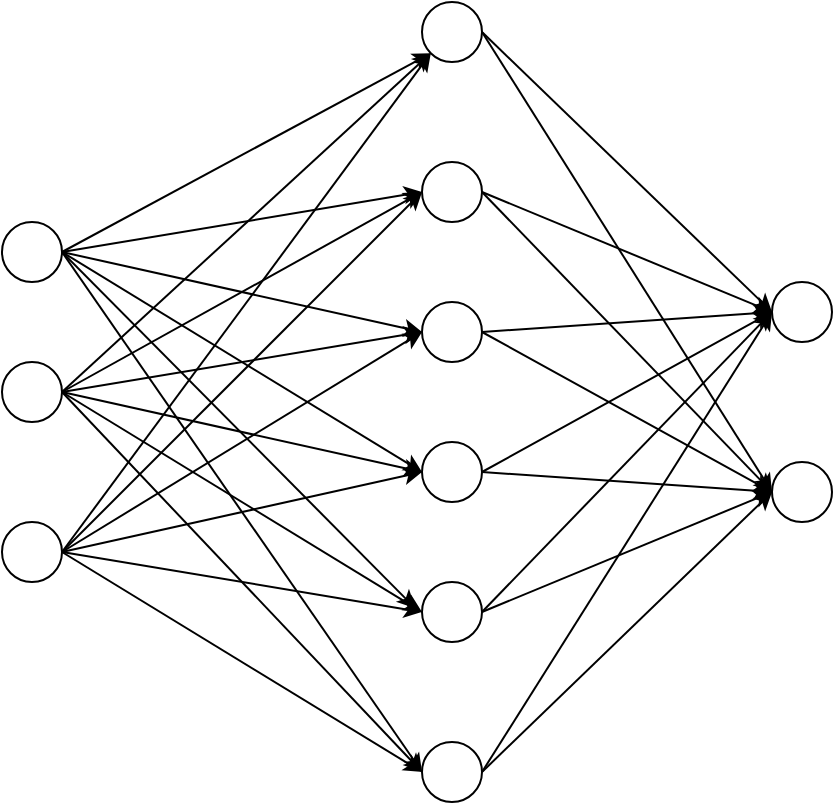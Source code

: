 <mxfile version="26.0.4">
  <diagram name="Page-1" id="X04Mw3Gw8nxOII69zzvJ">
    <mxGraphModel dx="1034" dy="511" grid="1" gridSize="10" guides="1" tooltips="1" connect="1" arrows="1" fold="1" page="1" pageScale="1" pageWidth="850" pageHeight="1100" math="0" shadow="0">
      <root>
        <mxCell id="0" />
        <mxCell id="1" parent="0" />
        <mxCell id="LGlkHWS4qKsqTmbDjTO9-1" value="" style="ellipse;whiteSpace=wrap;html=1;aspect=fixed;" parent="1" vertex="1">
          <mxGeometry x="40" y="380" width="30" height="30" as="geometry" />
        </mxCell>
        <mxCell id="LGlkHWS4qKsqTmbDjTO9-2" value="" style="ellipse;whiteSpace=wrap;html=1;aspect=fixed;" parent="1" vertex="1">
          <mxGeometry x="40" y="230" width="30" height="30" as="geometry" />
        </mxCell>
        <mxCell id="LGlkHWS4qKsqTmbDjTO9-3" value="" style="ellipse;whiteSpace=wrap;html=1;aspect=fixed;" parent="1" vertex="1">
          <mxGeometry x="40" y="300" width="30" height="30" as="geometry" />
        </mxCell>
        <mxCell id="LGlkHWS4qKsqTmbDjTO9-4" value="" style="ellipse;whiteSpace=wrap;html=1;aspect=fixed;" parent="1" vertex="1">
          <mxGeometry x="250" y="490" width="30" height="30" as="geometry" />
        </mxCell>
        <mxCell id="LGlkHWS4qKsqTmbDjTO9-6" value="" style="ellipse;whiteSpace=wrap;html=1;aspect=fixed;" parent="1" vertex="1">
          <mxGeometry x="250" y="120" width="30" height="30" as="geometry" />
        </mxCell>
        <mxCell id="LGlkHWS4qKsqTmbDjTO9-7" value="" style="ellipse;whiteSpace=wrap;html=1;aspect=fixed;" parent="1" vertex="1">
          <mxGeometry x="250" y="200" width="30" height="30" as="geometry" />
        </mxCell>
        <mxCell id="LGlkHWS4qKsqTmbDjTO9-8" value="" style="ellipse;whiteSpace=wrap;html=1;aspect=fixed;" parent="1" vertex="1">
          <mxGeometry x="250" y="270" width="30" height="30" as="geometry" />
        </mxCell>
        <mxCell id="LGlkHWS4qKsqTmbDjTO9-9" value="" style="ellipse;whiteSpace=wrap;html=1;aspect=fixed;" parent="1" vertex="1">
          <mxGeometry x="250" y="340" width="30" height="30" as="geometry" />
        </mxCell>
        <mxCell id="LGlkHWS4qKsqTmbDjTO9-10" value="" style="ellipse;whiteSpace=wrap;html=1;aspect=fixed;" parent="1" vertex="1">
          <mxGeometry x="250" y="410" width="30" height="30" as="geometry" />
        </mxCell>
        <mxCell id="LGlkHWS4qKsqTmbDjTO9-13" value="" style="ellipse;whiteSpace=wrap;html=1;aspect=fixed;" parent="1" vertex="1">
          <mxGeometry x="425" y="350" width="30" height="30" as="geometry" />
        </mxCell>
        <mxCell id="LGlkHWS4qKsqTmbDjTO9-14" value="" style="ellipse;whiteSpace=wrap;html=1;aspect=fixed;" parent="1" vertex="1">
          <mxGeometry x="425" y="260" width="30" height="30" as="geometry" />
        </mxCell>
        <mxCell id="LGlkHWS4qKsqTmbDjTO9-15" value="" style="endArrow=classic;html=1;rounded=0;exitX=1;exitY=0.5;exitDx=0;exitDy=0;entryX=0;entryY=1;entryDx=0;entryDy=0;" parent="1" source="LGlkHWS4qKsqTmbDjTO9-2" target="LGlkHWS4qKsqTmbDjTO9-6" edge="1">
          <mxGeometry width="50" height="50" relative="1" as="geometry">
            <mxPoint x="310" y="420" as="sourcePoint" />
            <mxPoint x="360" y="370" as="targetPoint" />
          </mxGeometry>
        </mxCell>
        <mxCell id="LGlkHWS4qKsqTmbDjTO9-16" value="" style="endArrow=classic;html=1;rounded=0;exitX=1;exitY=0.5;exitDx=0;exitDy=0;entryX=0;entryY=1;entryDx=0;entryDy=0;" parent="1" source="LGlkHWS4qKsqTmbDjTO9-1" target="LGlkHWS4qKsqTmbDjTO9-6" edge="1">
          <mxGeometry width="50" height="50" relative="1" as="geometry">
            <mxPoint x="120" y="265" as="sourcePoint" />
            <mxPoint x="264" y="156" as="targetPoint" />
          </mxGeometry>
        </mxCell>
        <mxCell id="LGlkHWS4qKsqTmbDjTO9-17" value="" style="endArrow=classic;html=1;rounded=0;exitX=1;exitY=0.5;exitDx=0;exitDy=0;entryX=0;entryY=1;entryDx=0;entryDy=0;" parent="1" source="LGlkHWS4qKsqTmbDjTO9-3" target="LGlkHWS4qKsqTmbDjTO9-6" edge="1">
          <mxGeometry width="50" height="50" relative="1" as="geometry">
            <mxPoint x="130" y="275" as="sourcePoint" />
            <mxPoint x="250" y="150" as="targetPoint" />
          </mxGeometry>
        </mxCell>
        <mxCell id="LGlkHWS4qKsqTmbDjTO9-18" value="" style="endArrow=classic;html=1;rounded=0;exitX=1;exitY=0.5;exitDx=0;exitDy=0;entryX=0;entryY=0.5;entryDx=0;entryDy=0;" parent="1" source="LGlkHWS4qKsqTmbDjTO9-2" target="LGlkHWS4qKsqTmbDjTO9-7" edge="1">
          <mxGeometry width="50" height="50" relative="1" as="geometry">
            <mxPoint x="120" y="395" as="sourcePoint" />
            <mxPoint x="264" y="156" as="targetPoint" />
          </mxGeometry>
        </mxCell>
        <mxCell id="LGlkHWS4qKsqTmbDjTO9-19" value="" style="endArrow=classic;html=1;rounded=0;exitX=1;exitY=0.5;exitDx=0;exitDy=0;entryX=0;entryY=0.5;entryDx=0;entryDy=0;" parent="1" source="LGlkHWS4qKsqTmbDjTO9-3" target="LGlkHWS4qKsqTmbDjTO9-7" edge="1">
          <mxGeometry width="50" height="50" relative="1" as="geometry">
            <mxPoint x="120" y="265" as="sourcePoint" />
            <mxPoint x="260" y="225" as="targetPoint" />
          </mxGeometry>
        </mxCell>
        <mxCell id="LGlkHWS4qKsqTmbDjTO9-20" value="" style="endArrow=classic;html=1;rounded=0;exitX=1;exitY=0.5;exitDx=0;exitDy=0;entryX=0;entryY=0.5;entryDx=0;entryDy=0;" parent="1" source="LGlkHWS4qKsqTmbDjTO9-1" target="LGlkHWS4qKsqTmbDjTO9-7" edge="1">
          <mxGeometry width="50" height="50" relative="1" as="geometry">
            <mxPoint x="120" y="325" as="sourcePoint" />
            <mxPoint x="257" y="230" as="targetPoint" />
          </mxGeometry>
        </mxCell>
        <mxCell id="LGlkHWS4qKsqTmbDjTO9-21" value="" style="endArrow=classic;html=1;rounded=0;exitX=1;exitY=0.5;exitDx=0;exitDy=0;entryX=0;entryY=0.5;entryDx=0;entryDy=0;" parent="1" source="LGlkHWS4qKsqTmbDjTO9-1" target="LGlkHWS4qKsqTmbDjTO9-8" edge="1">
          <mxGeometry width="50" height="50" relative="1" as="geometry">
            <mxPoint x="120" y="395" as="sourcePoint" />
            <mxPoint x="260" y="225" as="targetPoint" />
          </mxGeometry>
        </mxCell>
        <mxCell id="LGlkHWS4qKsqTmbDjTO9-22" value="" style="endArrow=classic;html=1;rounded=0;exitX=1;exitY=0.5;exitDx=0;exitDy=0;entryX=0;entryY=0.5;entryDx=0;entryDy=0;" parent="1" source="LGlkHWS4qKsqTmbDjTO9-2" target="LGlkHWS4qKsqTmbDjTO9-8" edge="1">
          <mxGeometry width="50" height="50" relative="1" as="geometry">
            <mxPoint x="120" y="395" as="sourcePoint" />
            <mxPoint x="260" y="295" as="targetPoint" />
          </mxGeometry>
        </mxCell>
        <mxCell id="LGlkHWS4qKsqTmbDjTO9-23" value="" style="endArrow=classic;html=1;rounded=0;exitX=1;exitY=0.5;exitDx=0;exitDy=0;entryX=0;entryY=0.5;entryDx=0;entryDy=0;" parent="1" source="LGlkHWS4qKsqTmbDjTO9-3" target="LGlkHWS4qKsqTmbDjTO9-8" edge="1">
          <mxGeometry width="50" height="50" relative="1" as="geometry">
            <mxPoint x="120" y="265" as="sourcePoint" />
            <mxPoint x="260" y="295" as="targetPoint" />
          </mxGeometry>
        </mxCell>
        <mxCell id="LGlkHWS4qKsqTmbDjTO9-24" value="" style="endArrow=classic;html=1;rounded=0;entryX=0;entryY=0.5;entryDx=0;entryDy=0;exitX=1;exitY=0.5;exitDx=0;exitDy=0;" parent="1" source="LGlkHWS4qKsqTmbDjTO9-1" target="LGlkHWS4qKsqTmbDjTO9-9" edge="1">
          <mxGeometry width="50" height="50" relative="1" as="geometry">
            <mxPoint x="110" y="380" as="sourcePoint" />
            <mxPoint x="260" y="295" as="targetPoint" />
          </mxGeometry>
        </mxCell>
        <mxCell id="LGlkHWS4qKsqTmbDjTO9-25" value="" style="endArrow=classic;html=1;rounded=0;entryX=0;entryY=0.5;entryDx=0;entryDy=0;exitX=1;exitY=0.5;exitDx=0;exitDy=0;" parent="1" source="LGlkHWS4qKsqTmbDjTO9-3" target="LGlkHWS4qKsqTmbDjTO9-9" edge="1">
          <mxGeometry width="50" height="50" relative="1" as="geometry">
            <mxPoint x="120" y="395" as="sourcePoint" />
            <mxPoint x="260" y="365" as="targetPoint" />
          </mxGeometry>
        </mxCell>
        <mxCell id="LGlkHWS4qKsqTmbDjTO9-26" value="" style="endArrow=classic;html=1;rounded=0;entryX=0;entryY=0.5;entryDx=0;entryDy=0;exitX=1;exitY=0.5;exitDx=0;exitDy=0;" parent="1" source="LGlkHWS4qKsqTmbDjTO9-2" target="LGlkHWS4qKsqTmbDjTO9-9" edge="1">
          <mxGeometry width="50" height="50" relative="1" as="geometry">
            <mxPoint x="120" y="325" as="sourcePoint" />
            <mxPoint x="260" y="365" as="targetPoint" />
          </mxGeometry>
        </mxCell>
        <mxCell id="LGlkHWS4qKsqTmbDjTO9-27" value="" style="endArrow=classic;html=1;rounded=0;entryX=0;entryY=0.5;entryDx=0;entryDy=0;exitX=1;exitY=0.5;exitDx=0;exitDy=0;" parent="1" source="LGlkHWS4qKsqTmbDjTO9-3" target="LGlkHWS4qKsqTmbDjTO9-10" edge="1">
          <mxGeometry width="50" height="50" relative="1" as="geometry">
            <mxPoint x="70" y="320" as="sourcePoint" />
            <mxPoint x="260" y="365" as="targetPoint" />
          </mxGeometry>
        </mxCell>
        <mxCell id="LGlkHWS4qKsqTmbDjTO9-29" value="" style="endArrow=classic;html=1;rounded=0;entryX=0;entryY=0.5;entryDx=0;entryDy=0;exitX=1;exitY=0.5;exitDx=0;exitDy=0;" parent="1" source="LGlkHWS4qKsqTmbDjTO9-1" target="LGlkHWS4qKsqTmbDjTO9-4" edge="1">
          <mxGeometry width="50" height="50" relative="1" as="geometry">
            <mxPoint x="80" y="405" as="sourcePoint" />
            <mxPoint x="260" y="435" as="targetPoint" />
          </mxGeometry>
        </mxCell>
        <mxCell id="LGlkHWS4qKsqTmbDjTO9-30" value="" style="endArrow=classic;html=1;rounded=0;entryX=-0.11;entryY=0.441;entryDx=0;entryDy=0;exitX=1;exitY=0.5;exitDx=0;exitDy=0;entryPerimeter=0;" parent="1" source="LGlkHWS4qKsqTmbDjTO9-2" target="LGlkHWS4qKsqTmbDjTO9-10" edge="1">
          <mxGeometry width="50" height="50" relative="1" as="geometry">
            <mxPoint x="90" y="415" as="sourcePoint" />
            <mxPoint x="270" y="445" as="targetPoint" />
          </mxGeometry>
        </mxCell>
        <mxCell id="LGlkHWS4qKsqTmbDjTO9-31" value="" style="endArrow=classic;html=1;rounded=0;entryX=0;entryY=0.5;entryDx=0;entryDy=0;exitX=1;exitY=0.5;exitDx=0;exitDy=0;" parent="1" source="LGlkHWS4qKsqTmbDjTO9-1" target="LGlkHWS4qKsqTmbDjTO9-10" edge="1">
          <mxGeometry width="50" height="50" relative="1" as="geometry">
            <mxPoint x="80" y="405" as="sourcePoint" />
            <mxPoint x="260" y="515" as="targetPoint" />
          </mxGeometry>
        </mxCell>
        <mxCell id="LGlkHWS4qKsqTmbDjTO9-32" value="" style="endArrow=classic;html=1;rounded=0;entryX=0;entryY=0.5;entryDx=0;entryDy=0;exitX=1;exitY=0.5;exitDx=0;exitDy=0;" parent="1" source="LGlkHWS4qKsqTmbDjTO9-3" target="LGlkHWS4qKsqTmbDjTO9-4" edge="1">
          <mxGeometry width="50" height="50" relative="1" as="geometry">
            <mxPoint x="80" y="405" as="sourcePoint" />
            <mxPoint x="260" y="515" as="targetPoint" />
          </mxGeometry>
        </mxCell>
        <mxCell id="LGlkHWS4qKsqTmbDjTO9-33" value="" style="endArrow=classic;html=1;rounded=0;exitX=1;exitY=0.5;exitDx=0;exitDy=0;entryX=0;entryY=0.5;entryDx=0;entryDy=0;" parent="1" source="LGlkHWS4qKsqTmbDjTO9-2" target="LGlkHWS4qKsqTmbDjTO9-4" edge="1">
          <mxGeometry width="50" height="50" relative="1" as="geometry">
            <mxPoint x="80" y="325" as="sourcePoint" />
            <mxPoint x="250" y="470" as="targetPoint" />
          </mxGeometry>
        </mxCell>
        <mxCell id="LGlkHWS4qKsqTmbDjTO9-34" value="" style="endArrow=classic;html=1;rounded=0;exitX=1;exitY=0.5;exitDx=0;exitDy=0;entryX=0;entryY=0.5;entryDx=0;entryDy=0;" parent="1" source="LGlkHWS4qKsqTmbDjTO9-6" target="LGlkHWS4qKsqTmbDjTO9-14" edge="1">
          <mxGeometry width="50" height="50" relative="1" as="geometry">
            <mxPoint x="80" y="255" as="sourcePoint" />
            <mxPoint x="264" y="156" as="targetPoint" />
          </mxGeometry>
        </mxCell>
        <mxCell id="LGlkHWS4qKsqTmbDjTO9-35" value="" style="endArrow=classic;html=1;rounded=0;exitX=1;exitY=0.5;exitDx=0;exitDy=0;entryX=0;entryY=0.5;entryDx=0;entryDy=0;" parent="1" source="LGlkHWS4qKsqTmbDjTO9-7" target="LGlkHWS4qKsqTmbDjTO9-14" edge="1">
          <mxGeometry width="50" height="50" relative="1" as="geometry">
            <mxPoint x="290" y="145" as="sourcePoint" />
            <mxPoint x="435" y="285" as="targetPoint" />
          </mxGeometry>
        </mxCell>
        <mxCell id="LGlkHWS4qKsqTmbDjTO9-36" value="" style="endArrow=classic;html=1;rounded=0;exitX=1;exitY=0.5;exitDx=0;exitDy=0;entryX=0;entryY=0.5;entryDx=0;entryDy=0;" parent="1" source="LGlkHWS4qKsqTmbDjTO9-8" target="LGlkHWS4qKsqTmbDjTO9-14" edge="1">
          <mxGeometry width="50" height="50" relative="1" as="geometry">
            <mxPoint x="290" y="225" as="sourcePoint" />
            <mxPoint x="435" y="285" as="targetPoint" />
          </mxGeometry>
        </mxCell>
        <mxCell id="LGlkHWS4qKsqTmbDjTO9-37" value="" style="endArrow=classic;html=1;rounded=0;exitX=1;exitY=0.5;exitDx=0;exitDy=0;entryX=0;entryY=0.5;entryDx=0;entryDy=0;" parent="1" source="LGlkHWS4qKsqTmbDjTO9-9" target="LGlkHWS4qKsqTmbDjTO9-13" edge="1">
          <mxGeometry width="50" height="50" relative="1" as="geometry">
            <mxPoint x="290" y="295" as="sourcePoint" />
            <mxPoint x="435" y="285" as="targetPoint" />
          </mxGeometry>
        </mxCell>
        <mxCell id="LGlkHWS4qKsqTmbDjTO9-38" value="" style="endArrow=classic;html=1;rounded=0;exitX=1;exitY=0.5;exitDx=0;exitDy=0;entryX=0;entryY=0.5;entryDx=0;entryDy=0;" parent="1" source="LGlkHWS4qKsqTmbDjTO9-10" target="LGlkHWS4qKsqTmbDjTO9-13" edge="1">
          <mxGeometry width="50" height="50" relative="1" as="geometry">
            <mxPoint x="290" y="365" as="sourcePoint" />
            <mxPoint x="435" y="375" as="targetPoint" />
          </mxGeometry>
        </mxCell>
        <mxCell id="LGlkHWS4qKsqTmbDjTO9-39" value="" style="endArrow=classic;html=1;rounded=0;exitX=1;exitY=0.5;exitDx=0;exitDy=0;entryX=0;entryY=0.5;entryDx=0;entryDy=0;" parent="1" source="LGlkHWS4qKsqTmbDjTO9-4" target="LGlkHWS4qKsqTmbDjTO9-13" edge="1">
          <mxGeometry width="50" height="50" relative="1" as="geometry">
            <mxPoint x="290" y="435" as="sourcePoint" />
            <mxPoint x="435" y="375" as="targetPoint" />
          </mxGeometry>
        </mxCell>
        <mxCell id="LGlkHWS4qKsqTmbDjTO9-40" value="" style="endArrow=classic;html=1;rounded=0;exitX=1;exitY=0.5;exitDx=0;exitDy=0;entryX=0;entryY=0.5;entryDx=0;entryDy=0;" parent="1" source="LGlkHWS4qKsqTmbDjTO9-9" target="LGlkHWS4qKsqTmbDjTO9-14" edge="1">
          <mxGeometry width="50" height="50" relative="1" as="geometry">
            <mxPoint x="290" y="295" as="sourcePoint" />
            <mxPoint x="435" y="285" as="targetPoint" />
          </mxGeometry>
        </mxCell>
        <mxCell id="LGlkHWS4qKsqTmbDjTO9-41" value="" style="endArrow=classic;html=1;rounded=0;exitX=1;exitY=0.5;exitDx=0;exitDy=0;entryX=0;entryY=0.5;entryDx=0;entryDy=0;" parent="1" source="LGlkHWS4qKsqTmbDjTO9-10" target="LGlkHWS4qKsqTmbDjTO9-14" edge="1">
          <mxGeometry width="50" height="50" relative="1" as="geometry">
            <mxPoint x="290" y="365" as="sourcePoint" />
            <mxPoint x="435" y="285" as="targetPoint" />
          </mxGeometry>
        </mxCell>
        <mxCell id="LGlkHWS4qKsqTmbDjTO9-42" value="" style="endArrow=classic;html=1;rounded=0;entryX=0;entryY=0.5;entryDx=0;entryDy=0;exitX=1;exitY=0.5;exitDx=0;exitDy=0;" parent="1" source="LGlkHWS4qKsqTmbDjTO9-4" target="LGlkHWS4qKsqTmbDjTO9-14" edge="1">
          <mxGeometry width="50" height="50" relative="1" as="geometry">
            <mxPoint x="290" y="500" as="sourcePoint" />
            <mxPoint x="435" y="285" as="targetPoint" />
          </mxGeometry>
        </mxCell>
        <mxCell id="LGlkHWS4qKsqTmbDjTO9-43" value="" style="endArrow=classic;html=1;rounded=0;exitX=1;exitY=0.5;exitDx=0;exitDy=0;entryX=0;entryY=0.5;entryDx=0;entryDy=0;" parent="1" source="LGlkHWS4qKsqTmbDjTO9-8" target="LGlkHWS4qKsqTmbDjTO9-13" edge="1">
          <mxGeometry width="50" height="50" relative="1" as="geometry">
            <mxPoint x="290" y="365" as="sourcePoint" />
            <mxPoint x="435" y="375" as="targetPoint" />
          </mxGeometry>
        </mxCell>
        <mxCell id="LGlkHWS4qKsqTmbDjTO9-44" value="" style="endArrow=classic;html=1;rounded=0;entryX=0;entryY=0.5;entryDx=0;entryDy=0;exitX=1;exitY=0.5;exitDx=0;exitDy=0;" parent="1" source="LGlkHWS4qKsqTmbDjTO9-7" target="LGlkHWS4qKsqTmbDjTO9-13" edge="1">
          <mxGeometry width="50" height="50" relative="1" as="geometry">
            <mxPoint x="290" y="230" as="sourcePoint" />
            <mxPoint x="435" y="375" as="targetPoint" />
          </mxGeometry>
        </mxCell>
        <mxCell id="LGlkHWS4qKsqTmbDjTO9-45" value="" style="endArrow=classic;html=1;rounded=0;entryX=0;entryY=0.5;entryDx=0;entryDy=0;exitX=1;exitY=0.5;exitDx=0;exitDy=0;" parent="1" source="LGlkHWS4qKsqTmbDjTO9-6" target="LGlkHWS4qKsqTmbDjTO9-13" edge="1">
          <mxGeometry width="50" height="50" relative="1" as="geometry">
            <mxPoint x="290" y="170" as="sourcePoint" />
            <mxPoint x="435" y="375" as="targetPoint" />
          </mxGeometry>
        </mxCell>
      </root>
    </mxGraphModel>
  </diagram>
</mxfile>

